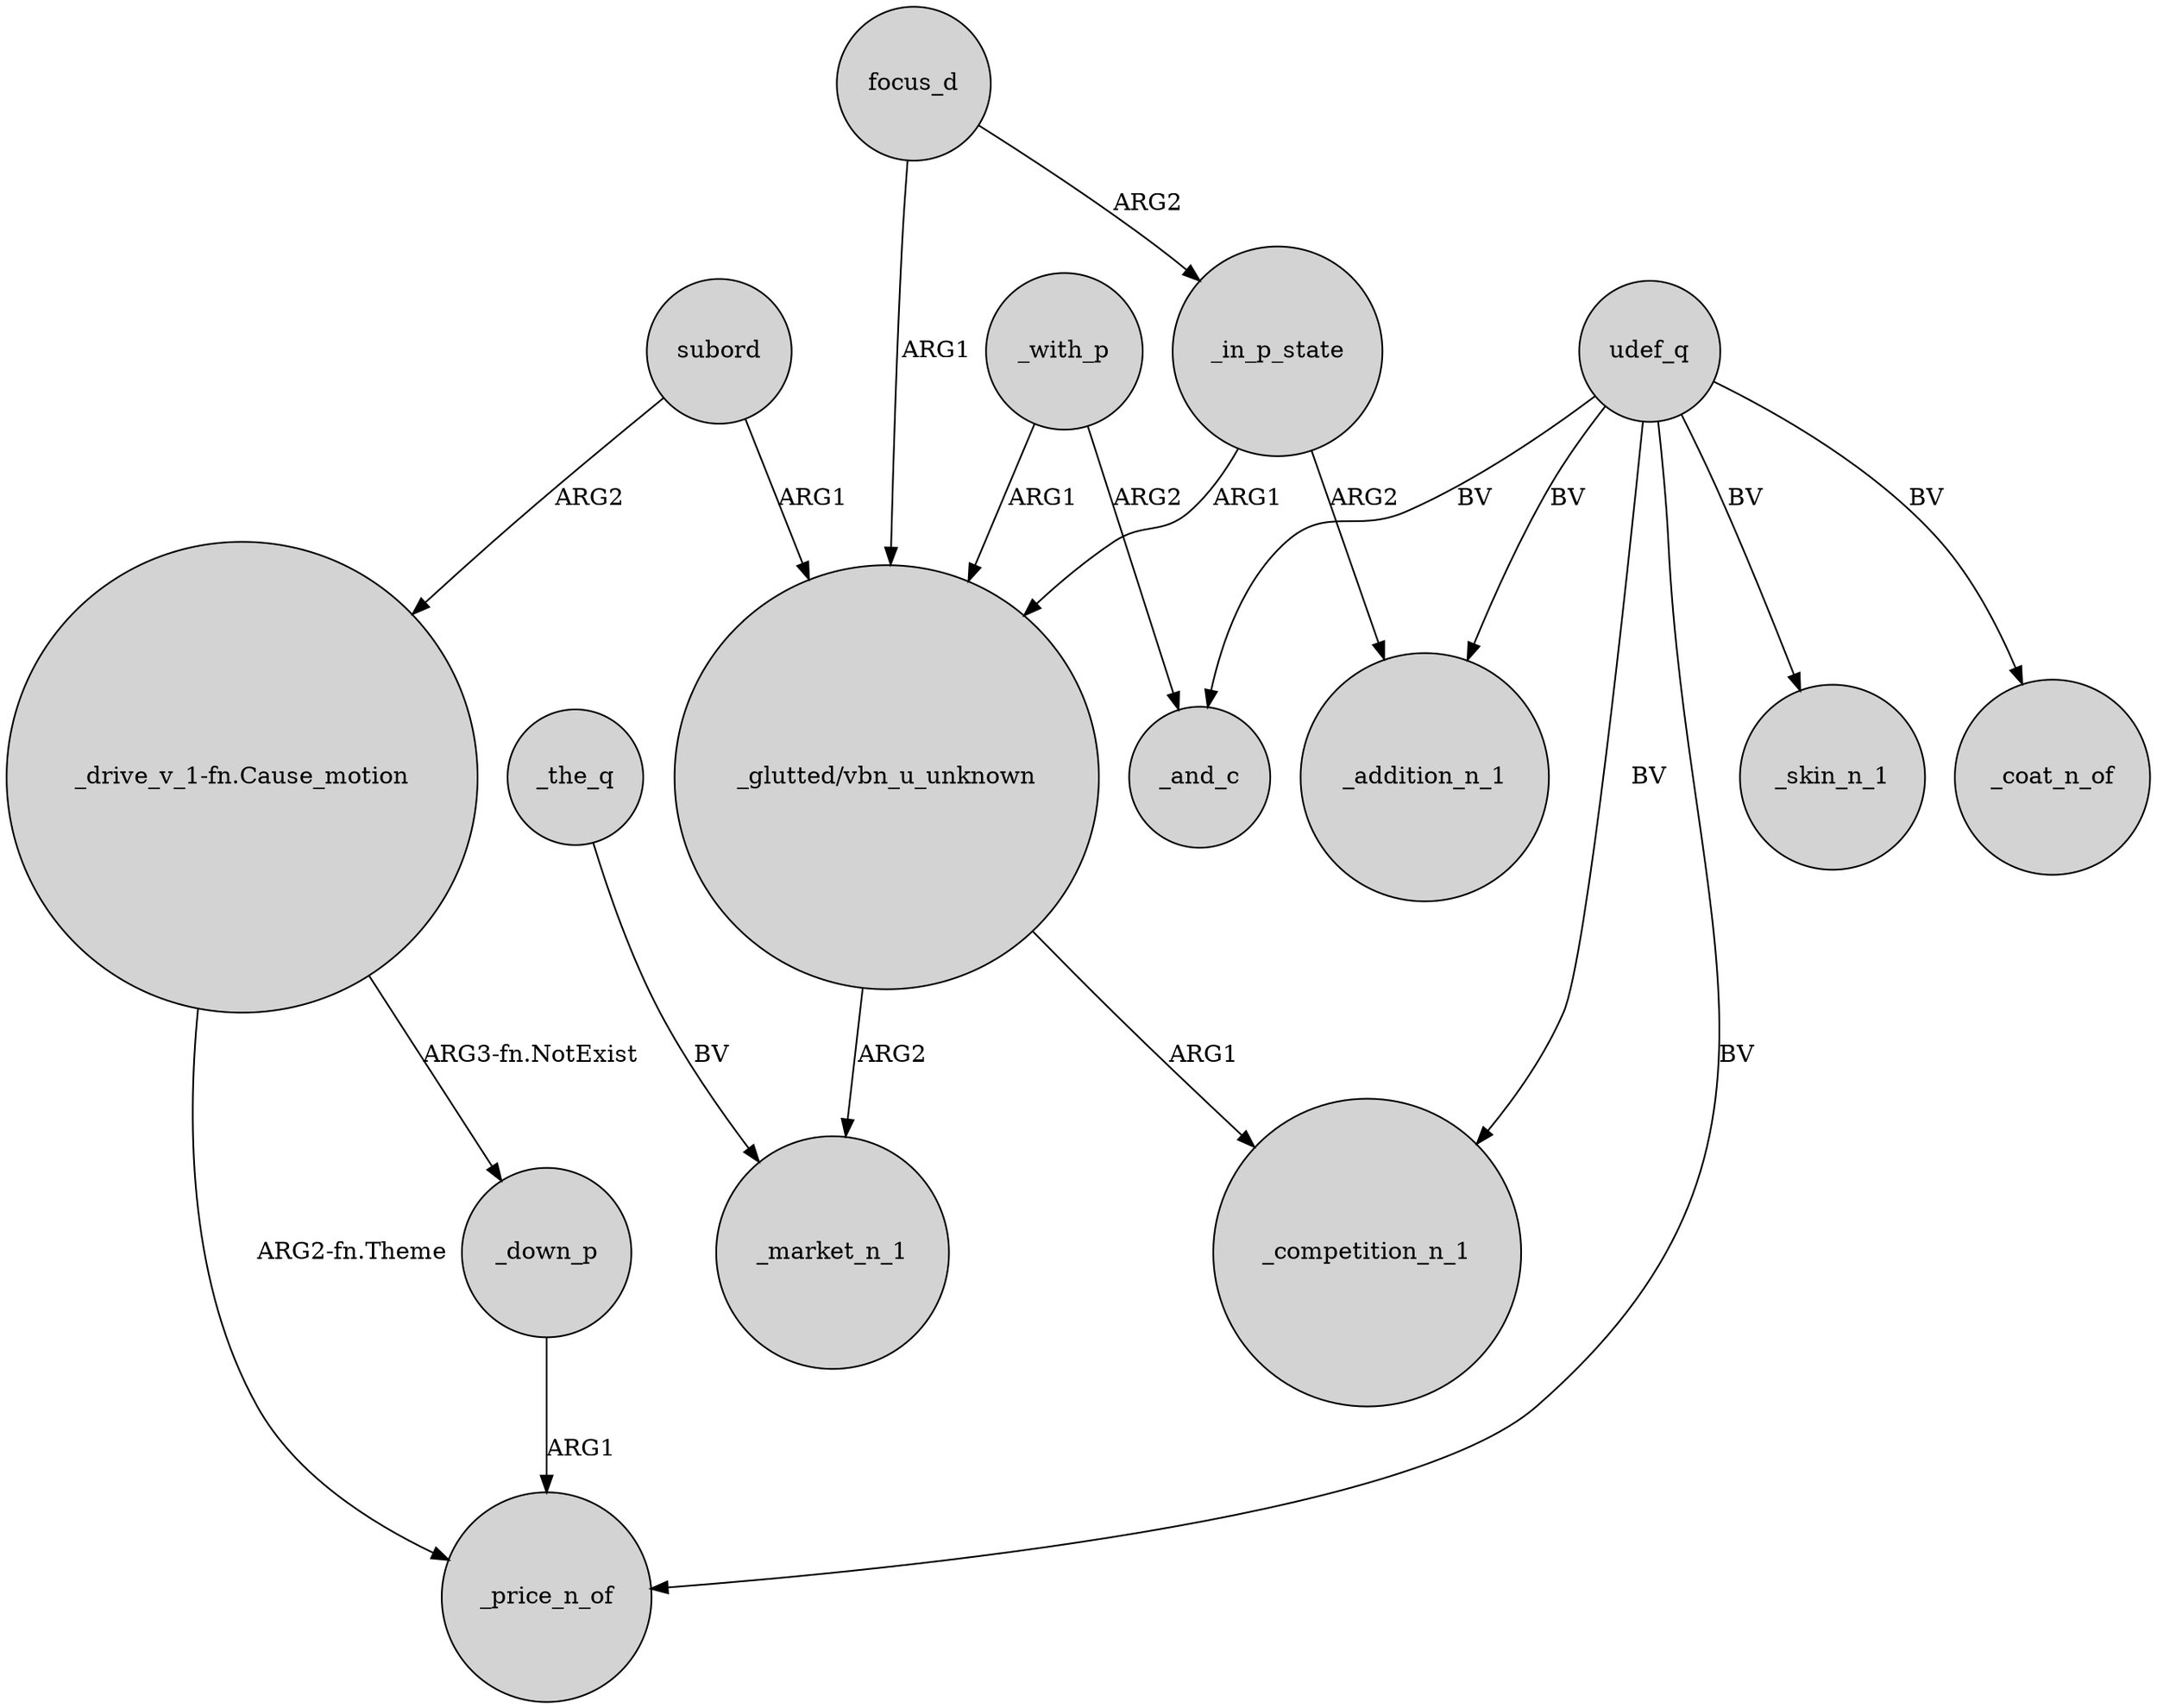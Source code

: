 digraph {
	node [shape=circle style=filled]
	_with_p -> _and_c [label=ARG2]
	subord -> "_drive_v_1-fn.Cause_motion" [label=ARG2]
	focus_d -> "_glutted/vbn_u_unknown" [label=ARG1]
	udef_q -> _competition_n_1 [label=BV]
	udef_q -> _price_n_of [label=BV]
	"_glutted/vbn_u_unknown" -> _market_n_1 [label=ARG2]
	"_drive_v_1-fn.Cause_motion" -> _price_n_of [label="ARG2-fn.Theme"]
	focus_d -> _in_p_state [label=ARG2]
	"_drive_v_1-fn.Cause_motion" -> _down_p [label="ARG3-fn.NotExist"]
	_in_p_state -> "_glutted/vbn_u_unknown" [label=ARG1]
	"_glutted/vbn_u_unknown" -> _competition_n_1 [label=ARG1]
	udef_q -> _skin_n_1 [label=BV]
	subord -> "_glutted/vbn_u_unknown" [label=ARG1]
	_down_p -> _price_n_of [label=ARG1]
	_in_p_state -> _addition_n_1 [label=ARG2]
	udef_q -> _coat_n_of [label=BV]
	_the_q -> _market_n_1 [label=BV]
	udef_q -> _and_c [label=BV]
	_with_p -> "_glutted/vbn_u_unknown" [label=ARG1]
	udef_q -> _addition_n_1 [label=BV]
}
